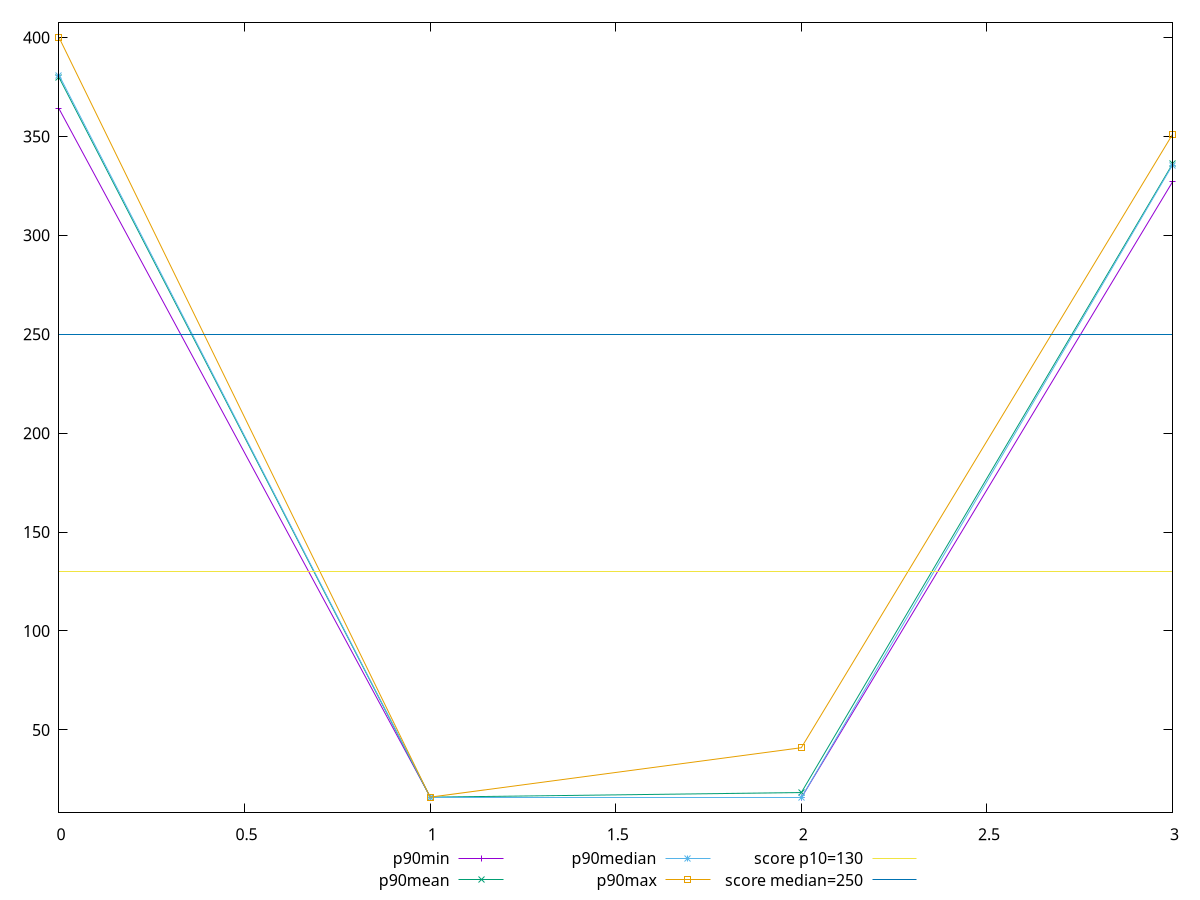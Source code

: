 reset

$p90Min <<EOF
0 364
1 16
2 16
3 327
EOF

$p90Mean <<EOF
0 379.82978723404256
1 16
2 18.333333333333332
3 336.0531914893617
EOF

$p90Median <<EOF
0 381
1 16
2 16
3 335.5
EOF

$p90Max <<EOF
0 400
1 16
2 41
3 351
EOF

set key outside below
set xrange [0:3]
set yrange [8.32:407.68]
set trange [8.32:407.68]
set terminal svg size 640, 560 enhanced background rgb 'white'
set output "reports/report_00030_2021-02-24T20-42-31.540Z/max-potential-fid/progression/value.svg"

plot $p90Min title "p90min" with linespoints, \
     $p90Mean title "p90mean" with linespoints, \
     $p90Median title "p90median" with linespoints, \
     $p90Max title "p90max" with linespoints, \
     130 title "score p10=130", \
     250 title "score median=250"

reset
